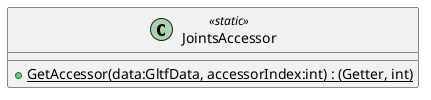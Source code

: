 @startuml
class JointsAccessor <<static>> {
    + {static} GetAccessor(data:GltfData, accessorIndex:int) : (Getter, int)
}
@enduml
